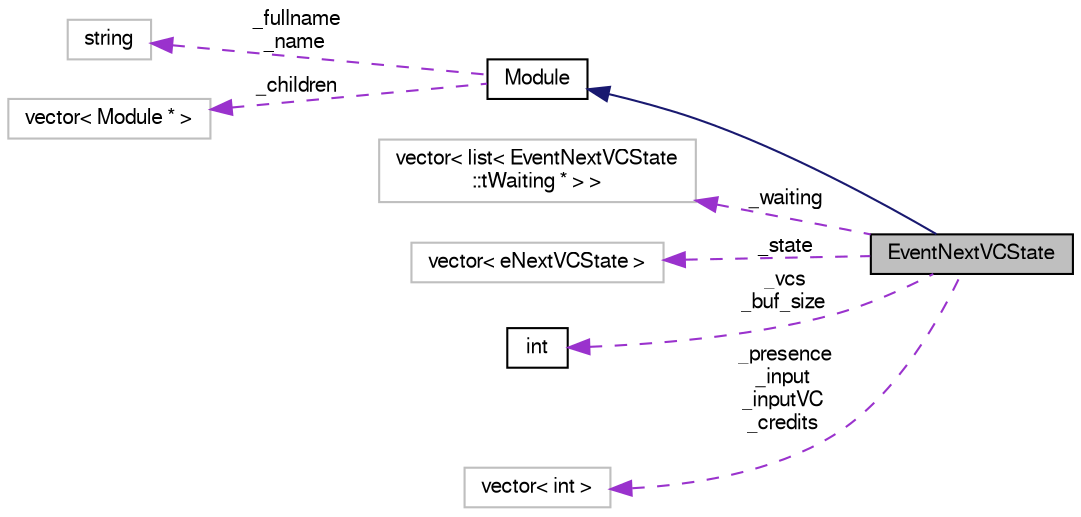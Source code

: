 digraph "EventNextVCState"
{
  bgcolor="transparent";
  edge [fontname="FreeSans",fontsize="10",labelfontname="FreeSans",labelfontsize="10"];
  node [fontname="FreeSans",fontsize="10",shape=record];
  rankdir="LR";
  Node2 [label="EventNextVCState",height=0.2,width=0.4,color="black", fillcolor="grey75", style="filled", fontcolor="black"];
  Node3 -> Node2 [dir="back",color="midnightblue",fontsize="10",style="solid",fontname="FreeSans"];
  Node3 [label="Module",height=0.2,width=0.4,color="black",URL="$classModule.html"];
  Node4 -> Node3 [dir="back",color="darkorchid3",fontsize="10",style="dashed",label=" _fullname\n_name" ,fontname="FreeSans"];
  Node4 [label="string",height=0.2,width=0.4,color="grey75"];
  Node5 -> Node3 [dir="back",color="darkorchid3",fontsize="10",style="dashed",label=" _children" ,fontname="FreeSans"];
  Node5 [label="vector\< Module * \>",height=0.2,width=0.4,color="grey75"];
  Node6 -> Node2 [dir="back",color="darkorchid3",fontsize="10",style="dashed",label=" _waiting" ,fontname="FreeSans"];
  Node6 [label="vector\< list\< EventNextVCState\l::tWaiting * \> \>",height=0.2,width=0.4,color="grey75"];
  Node7 -> Node2 [dir="back",color="darkorchid3",fontsize="10",style="dashed",label=" _state" ,fontname="FreeSans"];
  Node7 [label="vector\< eNextVCState \>",height=0.2,width=0.4,color="grey75"];
  Node8 -> Node2 [dir="back",color="darkorchid3",fontsize="10",style="dashed",label=" _vcs\n_buf_size" ,fontname="FreeSans"];
  Node8 [label="int",height=0.2,width=0.4,color="black",URL="$classint.html"];
  Node9 -> Node2 [dir="back",color="darkorchid3",fontsize="10",style="dashed",label=" _presence\n_input\n_inputVC\n_credits" ,fontname="FreeSans"];
  Node9 [label="vector\< int \>",height=0.2,width=0.4,color="grey75"];
}
